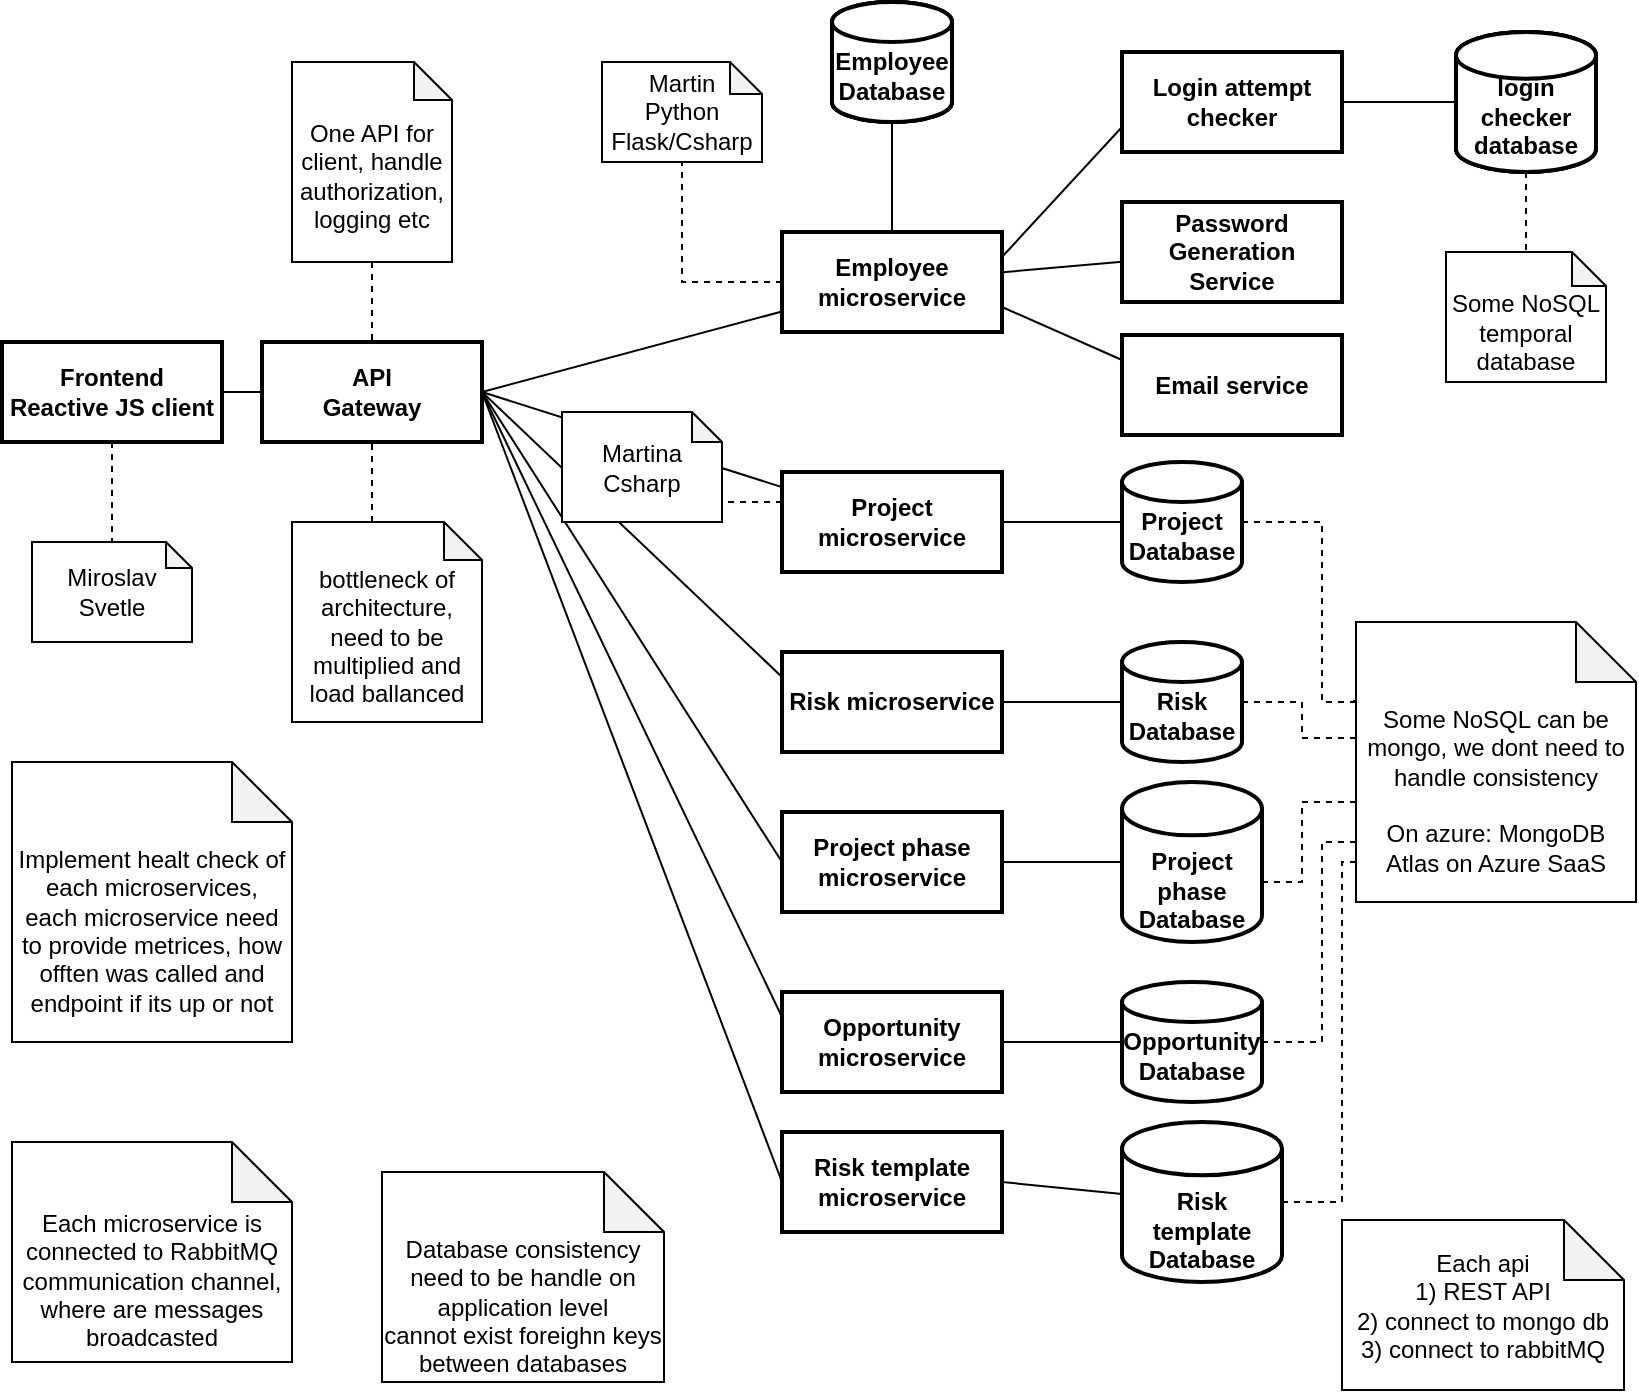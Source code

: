 <mxfile version="21.2.3" type="google">
  <diagram name="Stránka-1" id="uwl8ab2JNrWv31Y4u0zx">
    <mxGraphModel grid="1" page="1" gridSize="10" guides="1" tooltips="1" connect="1" arrows="1" fold="1" pageScale="1" pageWidth="827" pageHeight="1169" math="0" shadow="0">
      <root>
        <mxCell id="0" />
        <mxCell id="1" parent="0" />
        <mxCell id="69hqdWO1XFi4Cxc47hLE-2" style="edgeStyle=orthogonalEdgeStyle;rounded=0;orthogonalLoop=1;jettySize=auto;html=1;endArrow=none;endFill=0;" edge="1" parent="1" source="xg2BrnEvIoWSySNz5MbH-3" target="69hqdWO1XFi4Cxc47hLE-1">
          <mxGeometry relative="1" as="geometry" />
        </mxCell>
        <mxCell id="xg2BrnEvIoWSySNz5MbH-3" value="API&lt;br&gt;Gateway" style="html=1;whiteSpace=wrap;" vertex="1" parent="1">
          <mxGeometry x="140" y="200" width="110" height="50" as="geometry" />
        </mxCell>
        <mxCell id="xg2BrnEvIoWSySNz5MbH-4" value="Employee microservice" style="html=1;whiteSpace=wrap;" vertex="1" parent="1">
          <mxGeometry x="400" y="145" width="110" height="50" as="geometry" />
        </mxCell>
        <mxCell id="xg2BrnEvIoWSySNz5MbH-5" value="&lt;br&gt;Employee&lt;br&gt;Database" style="strokeWidth=2;html=1;shape=mxgraph.flowchart.database;whiteSpace=wrap;" vertex="1" parent="1">
          <mxGeometry x="425" y="30" width="60" height="60" as="geometry" />
        </mxCell>
        <mxCell id="69hqdWO1XFi4Cxc47hLE-6" style="edgeStyle=orthogonalEdgeStyle;rounded=0;orthogonalLoop=1;jettySize=auto;html=1;endArrow=none;endFill=0;dashed=1;" edge="1" parent="1" source="xg2BrnEvIoWSySNz5MbH-7" target="Dra0QNxIgkLAdRRXryqH-5">
          <mxGeometry relative="1" as="geometry">
            <Array as="points">
              <mxPoint x="390" y="280" />
              <mxPoint x="390" y="280" />
            </Array>
          </mxGeometry>
        </mxCell>
        <mxCell id="xg2BrnEvIoWSySNz5MbH-7" value="Project microservice" style="html=1;whiteSpace=wrap;" vertex="1" parent="1">
          <mxGeometry x="400" y="265" width="110" height="50" as="geometry" />
        </mxCell>
        <mxCell id="UUW0Z_iSMbLDp8S3WXfS-2" style="edgeStyle=orthogonalEdgeStyle;rounded=0;orthogonalLoop=1;jettySize=auto;html=1;entryX=-0.007;entryY=0.257;entryDx=0;entryDy=0;entryPerimeter=0;endArrow=none;endFill=0;dashed=1;" edge="1" parent="1" source="xg2BrnEvIoWSySNz5MbH-8" target="UUW0Z_iSMbLDp8S3WXfS-1">
          <mxGeometry relative="1" as="geometry">
            <Array as="points">
              <mxPoint x="670" y="290" />
              <mxPoint x="670" y="380" />
              <mxPoint x="686" y="380" />
            </Array>
          </mxGeometry>
        </mxCell>
        <mxCell id="xg2BrnEvIoWSySNz5MbH-8" value="&lt;br&gt;Project&lt;br&gt;Database" style="strokeWidth=2;html=1;shape=mxgraph.flowchart.database;whiteSpace=wrap;fontStyle=1" vertex="1" parent="1">
          <mxGeometry x="570" y="260" width="60" height="60" as="geometry" />
        </mxCell>
        <mxCell id="xg2BrnEvIoWSySNz5MbH-11" value="" style="endArrow=none;html=1;rounded=0;exitX=1;exitY=0.5;exitDx=0;exitDy=0;" edge="1" parent="1" source="xg2BrnEvIoWSySNz5MbH-3" target="xg2BrnEvIoWSySNz5MbH-7">
          <mxGeometry width="50" height="50" relative="1" as="geometry">
            <mxPoint x="350" y="244.062" as="sourcePoint" />
            <mxPoint x="439" y="65" as="targetPoint" />
          </mxGeometry>
        </mxCell>
        <mxCell id="xg2BrnEvIoWSySNz5MbH-12" value="Email service" style="html=1;whiteSpace=wrap;" vertex="1" parent="1">
          <mxGeometry x="570" y="196.5" width="110" height="50" as="geometry" />
        </mxCell>
        <mxCell id="xg2BrnEvIoWSySNz5MbH-13" value="" style="endArrow=none;html=1;rounded=0;entryX=0;entryY=0.25;entryDx=0;entryDy=0;exitX=1;exitY=0.75;exitDx=0;exitDy=0;" edge="1" parent="1" source="xg2BrnEvIoWSySNz5MbH-4" target="xg2BrnEvIoWSySNz5MbH-12">
          <mxGeometry width="50" height="50" relative="1" as="geometry">
            <mxPoint x="180" y="206" as="sourcePoint" />
            <mxPoint x="410" y="185" as="targetPoint" />
          </mxGeometry>
        </mxCell>
        <mxCell id="xg2BrnEvIoWSySNz5MbH-17" value="Password Generation&lt;br&gt;Service" style="html=1;whiteSpace=wrap;" vertex="1" parent="1">
          <mxGeometry x="570" y="130" width="110" height="50" as="geometry" />
        </mxCell>
        <mxCell id="xg2BrnEvIoWSySNz5MbH-18" value="" style="endArrow=none;html=1;rounded=0;" edge="1" parent="1" source="xg2BrnEvIoWSySNz5MbH-4" target="xg2BrnEvIoWSySNz5MbH-17">
          <mxGeometry width="50" height="50" relative="1" as="geometry">
            <mxPoint x="520" y="170" as="sourcePoint" />
            <mxPoint x="690" y="140" as="targetPoint" />
          </mxGeometry>
        </mxCell>
        <mxCell id="xg2BrnEvIoWSySNz5MbH-19" value="Login attempt checker" style="html=1;whiteSpace=wrap;" vertex="1" parent="1">
          <mxGeometry x="570" y="55" width="110" height="50" as="geometry" />
        </mxCell>
        <mxCell id="xg2BrnEvIoWSySNz5MbH-20" value="" style="endArrow=none;html=1;rounded=0;exitX=1;exitY=0.25;exitDx=0;exitDy=0;entryX=0;entryY=0.75;entryDx=0;entryDy=0;" edge="1" parent="1" source="xg2BrnEvIoWSySNz5MbH-4" target="xg2BrnEvIoWSySNz5MbH-19">
          <mxGeometry width="50" height="50" relative="1" as="geometry">
            <mxPoint x="501" y="155" as="sourcePoint" />
            <mxPoint x="579" y="100" as="targetPoint" />
          </mxGeometry>
        </mxCell>
        <mxCell id="xg2BrnEvIoWSySNz5MbH-21" value="&lt;br&gt;login&lt;br&gt;checker&lt;br&gt;database" style="strokeWidth=2;html=1;shape=mxgraph.flowchart.database;whiteSpace=wrap;" vertex="1" parent="1">
          <mxGeometry x="737" y="45" width="70" height="70" as="geometry" />
        </mxCell>
        <mxCell id="xg2BrnEvIoWSySNz5MbH-22" value="" style="endArrow=none;html=1;rounded=0;" edge="1" parent="1" source="xg2BrnEvIoWSySNz5MbH-19" target="xg2BrnEvIoWSySNz5MbH-21">
          <mxGeometry width="50" height="50" relative="1" as="geometry">
            <mxPoint x="512" y="155" as="sourcePoint" />
            <mxPoint x="588" y="115" as="targetPoint" />
          </mxGeometry>
        </mxCell>
        <mxCell id="xg2BrnEvIoWSySNz5MbH-24" value="" style="endArrow=none;html=1;rounded=0;" edge="1" parent="1" source="xg2BrnEvIoWSySNz5MbH-5" target="xg2BrnEvIoWSySNz5MbH-4">
          <mxGeometry width="50" height="50" relative="1" as="geometry">
            <mxPoint x="690" y="90" as="sourcePoint" />
            <mxPoint x="760" y="90" as="targetPoint" />
          </mxGeometry>
        </mxCell>
        <mxCell id="xg2BrnEvIoWSySNz5MbH-25" value="" style="endArrow=none;html=1;rounded=0;" edge="1" parent="1" source="xg2BrnEvIoWSySNz5MbH-7" target="xg2BrnEvIoWSySNz5MbH-8">
          <mxGeometry width="50" height="50" relative="1" as="geometry">
            <mxPoint x="520" y="197" as="sourcePoint" />
            <mxPoint x="620" y="290" as="targetPoint" />
          </mxGeometry>
        </mxCell>
        <mxCell id="m9TuUdlifSfDN-fBkJ4Z-1" value="&lt;br&gt;Some NoSQL temporal database" style="shape=note;whiteSpace=wrap;html=1;backgroundOutline=1;darkOpacity=0.05;size=17;" vertex="1" parent="1">
          <mxGeometry x="732" y="155" width="80" height="65" as="geometry" />
        </mxCell>
        <mxCell id="m9TuUdlifSfDN-fBkJ4Z-2" value="" style="endArrow=none;html=1;rounded=0;dashed=1;" edge="1" parent="1" source="xg2BrnEvIoWSySNz5MbH-21" target="m9TuUdlifSfDN-fBkJ4Z-1">
          <mxGeometry width="50" height="50" relative="1" as="geometry">
            <mxPoint x="677" y="90" as="sourcePoint" />
            <mxPoint x="747" y="90" as="targetPoint" />
          </mxGeometry>
        </mxCell>
        <mxCell id="PNd17i-r5ypCwwzc9HIO-3" value="" style="endArrow=none;html=1;rounded=0;exitX=1;exitY=0.5;exitDx=0;exitDy=0;" edge="1" parent="1" source="xg2BrnEvIoWSySNz5MbH-3" target="xg2BrnEvIoWSySNz5MbH-4">
          <mxGeometry width="50" height="50" relative="1" as="geometry">
            <mxPoint x="350" y="203" as="sourcePoint" />
            <mxPoint x="410" y="281" as="targetPoint" />
          </mxGeometry>
        </mxCell>
        <mxCell id="d26m46aapRvfY2NJ-9Mn-1" value="Risk microservice" style="html=1;whiteSpace=wrap;" vertex="1" parent="1">
          <mxGeometry x="400" y="355" width="110" height="50" as="geometry" />
        </mxCell>
        <mxCell id="UUW0Z_iSMbLDp8S3WXfS-3" style="edgeStyle=orthogonalEdgeStyle;rounded=0;orthogonalLoop=1;jettySize=auto;html=1;endArrow=none;endFill=0;dashed=1;" edge="1" parent="1" source="d26m46aapRvfY2NJ-9Mn-2" target="UUW0Z_iSMbLDp8S3WXfS-1">
          <mxGeometry relative="1" as="geometry">
            <Array as="points">
              <mxPoint x="660" y="380" />
              <mxPoint x="660" y="398" />
            </Array>
          </mxGeometry>
        </mxCell>
        <mxCell id="d26m46aapRvfY2NJ-9Mn-2" value="&lt;br&gt;Risk&lt;br&gt;Database" style="strokeWidth=2;html=1;shape=mxgraph.flowchart.database;whiteSpace=wrap;fontStyle=1" vertex="1" parent="1">
          <mxGeometry x="570" y="350" width="60" height="60" as="geometry" />
        </mxCell>
        <mxCell id="d26m46aapRvfY2NJ-9Mn-3" value="" style="endArrow=none;html=1;rounded=0;" edge="1" parent="1" source="d26m46aapRvfY2NJ-9Mn-1" target="d26m46aapRvfY2NJ-9Mn-2">
          <mxGeometry width="50" height="50" relative="1" as="geometry">
            <mxPoint x="520" y="287" as="sourcePoint" />
            <mxPoint x="620" y="380" as="targetPoint" />
          </mxGeometry>
        </mxCell>
        <mxCell id="d26m46aapRvfY2NJ-9Mn-4" value="Project phase microservice" style="html=1;whiteSpace=wrap;" vertex="1" parent="1">
          <mxGeometry x="400" y="435" width="110" height="50" as="geometry" />
        </mxCell>
        <mxCell id="UUW0Z_iSMbLDp8S3WXfS-4" style="edgeStyle=orthogonalEdgeStyle;rounded=0;orthogonalLoop=1;jettySize=auto;html=1;endArrow=none;endFill=0;dashed=1;" edge="1" parent="1" source="d26m46aapRvfY2NJ-9Mn-5" target="UUW0Z_iSMbLDp8S3WXfS-1">
          <mxGeometry relative="1" as="geometry">
            <Array as="points">
              <mxPoint x="660" y="470" />
              <mxPoint x="660" y="430" />
            </Array>
          </mxGeometry>
        </mxCell>
        <mxCell id="d26m46aapRvfY2NJ-9Mn-5" value="&lt;br&gt;&lt;br&gt;Project&lt;br&gt;phase&lt;br&gt;Database" style="strokeWidth=2;html=1;shape=mxgraph.flowchart.database;whiteSpace=wrap;fontStyle=1" vertex="1" parent="1">
          <mxGeometry x="570" y="420" width="70" height="80" as="geometry" />
        </mxCell>
        <mxCell id="d26m46aapRvfY2NJ-9Mn-6" value="" style="endArrow=none;html=1;rounded=0;" edge="1" parent="1" source="d26m46aapRvfY2NJ-9Mn-4" target="d26m46aapRvfY2NJ-9Mn-5">
          <mxGeometry width="50" height="50" relative="1" as="geometry">
            <mxPoint x="520" y="367" as="sourcePoint" />
            <mxPoint x="620" y="460" as="targetPoint" />
          </mxGeometry>
        </mxCell>
        <mxCell id="d26m46aapRvfY2NJ-9Mn-7" value="Opportunity microservice" style="html=1;whiteSpace=wrap;fontStyle=1;strokeWidth=2;" vertex="1" parent="1">
          <mxGeometry x="400" y="525" width="110" height="50" as="geometry" />
        </mxCell>
        <mxCell id="UUW0Z_iSMbLDp8S3WXfS-5" style="edgeStyle=orthogonalEdgeStyle;rounded=0;orthogonalLoop=1;jettySize=auto;html=1;endArrow=none;endFill=0;dashed=1;" edge="1" parent="1" source="d26m46aapRvfY2NJ-9Mn-8" target="UUW0Z_iSMbLDp8S3WXfS-1">
          <mxGeometry relative="1" as="geometry">
            <Array as="points">
              <mxPoint x="670" y="550" />
              <mxPoint x="670" y="450" />
            </Array>
          </mxGeometry>
        </mxCell>
        <mxCell id="d26m46aapRvfY2NJ-9Mn-8" value="&lt;br&gt;Opportunity&lt;br&gt;Database" style="strokeWidth=2;html=1;shape=mxgraph.flowchart.database;whiteSpace=wrap;fontStyle=1" vertex="1" parent="1">
          <mxGeometry x="570" y="520" width="70" height="60" as="geometry" />
        </mxCell>
        <mxCell id="d26m46aapRvfY2NJ-9Mn-9" value="" style="endArrow=none;html=1;rounded=0;" edge="1" parent="1" source="d26m46aapRvfY2NJ-9Mn-7" target="d26m46aapRvfY2NJ-9Mn-8">
          <mxGeometry width="50" height="50" relative="1" as="geometry">
            <mxPoint x="520" y="457" as="sourcePoint" />
            <mxPoint x="620" y="550" as="targetPoint" />
          </mxGeometry>
        </mxCell>
        <mxCell id="d26m46aapRvfY2NJ-9Mn-10" value="" style="endArrow=none;html=1;rounded=0;entryX=0;entryY=0.25;entryDx=0;entryDy=0;exitX=1;exitY=0.5;exitDx=0;exitDy=0;" edge="1" parent="1" source="xg2BrnEvIoWSySNz5MbH-3" target="d26m46aapRvfY2NJ-9Mn-1">
          <mxGeometry width="50" height="50" relative="1" as="geometry">
            <mxPoint x="323" y="245" as="sourcePoint" />
            <mxPoint x="410" y="276" as="targetPoint" />
          </mxGeometry>
        </mxCell>
        <mxCell id="d26m46aapRvfY2NJ-9Mn-11" value="" style="endArrow=none;html=1;rounded=0;entryX=0;entryY=0.5;entryDx=0;entryDy=0;exitX=1;exitY=0.5;exitDx=0;exitDy=0;" edge="1" parent="1" source="xg2BrnEvIoWSySNz5MbH-3" target="d26m46aapRvfY2NJ-9Mn-4">
          <mxGeometry width="50" height="50" relative="1" as="geometry">
            <mxPoint x="322.5" y="245" as="sourcePoint" />
            <mxPoint x="410" y="378" as="targetPoint" />
          </mxGeometry>
        </mxCell>
        <mxCell id="d26m46aapRvfY2NJ-9Mn-12" value="" style="endArrow=none;html=1;rounded=0;entryX=0;entryY=0.25;entryDx=0;entryDy=0;exitX=1;exitY=0.5;exitDx=0;exitDy=0;" edge="1" parent="1" source="xg2BrnEvIoWSySNz5MbH-3" target="d26m46aapRvfY2NJ-9Mn-7">
          <mxGeometry width="50" height="50" relative="1" as="geometry">
            <mxPoint x="322.5" y="245" as="sourcePoint" />
            <mxPoint x="448" y="445" as="targetPoint" />
          </mxGeometry>
        </mxCell>
        <mxCell id="d26m46aapRvfY2NJ-9Mn-13" value="&lt;br&gt;&lt;br&gt;Each microservice is connected to RabbitMQ communication channel, where are messages broadcasted&lt;br&gt;" style="shape=note;whiteSpace=wrap;html=1;backgroundOutline=1;darkOpacity=0.05;" vertex="1" parent="1">
          <mxGeometry x="15" y="600" width="140" height="110" as="geometry" />
        </mxCell>
        <mxCell id="d26m46aapRvfY2NJ-9Mn-15" value="&lt;br&gt;&lt;br&gt;Database consistency need to be handle on application level&lt;br&gt;cannot exist foreighn keys between databases" style="shape=note;whiteSpace=wrap;html=1;backgroundOutline=1;darkOpacity=0.05;" vertex="1" parent="1">
          <mxGeometry x="200" y="615" width="141" height="105" as="geometry" />
        </mxCell>
        <mxCell id="UUW0Z_iSMbLDp8S3WXfS-1" value="&lt;br&gt;&lt;br&gt;Some NoSQL can be mongo, we dont need to handle consistency&lt;br&gt;&lt;br&gt;On azure: MongoDB Atlas on Azure SaaS" style="shape=note;whiteSpace=wrap;html=1;backgroundOutline=1;darkOpacity=0.05;" vertex="1" parent="1">
          <mxGeometry x="687" y="340" width="140" height="140" as="geometry" />
        </mxCell>
        <mxCell id="UUW0Z_iSMbLDp8S3WXfS-6" value="&lt;br&gt;&lt;br&gt;Implement healt check of each microservices,&lt;br&gt;each microservice need to provide metrices, how offten was called and endpoint if its up or not" style="shape=note;whiteSpace=wrap;html=1;backgroundOutline=1;darkOpacity=0.05;" vertex="1" parent="1">
          <mxGeometry x="15" y="410" width="140" height="140" as="geometry" />
        </mxCell>
        <mxCell id="YGO5vYaP6rsr01UVL_B3-1" value="Risk template microservice" style="html=1;whiteSpace=wrap;fontStyle=1;strokeWidth=2;" vertex="1" parent="1">
          <mxGeometry x="400" y="595" width="110" height="50" as="geometry" />
        </mxCell>
        <mxCell id="YGO5vYaP6rsr01UVL_B3-2" value="&lt;br&gt;&lt;br&gt;Risk&lt;br&gt;template&lt;br&gt;Database" style="strokeWidth=2;html=1;shape=mxgraph.flowchart.database;whiteSpace=wrap;fontStyle=1" vertex="1" parent="1">
          <mxGeometry x="570" y="590" width="80" height="80" as="geometry" />
        </mxCell>
        <mxCell id="YGO5vYaP6rsr01UVL_B3-3" value="" style="endArrow=none;html=1;rounded=0;exitX=1;exitY=0.5;exitDx=0;exitDy=0;" edge="1" parent="1" source="YGO5vYaP6rsr01UVL_B3-1" target="YGO5vYaP6rsr01UVL_B3-2">
          <mxGeometry width="50" height="50" relative="1" as="geometry">
            <mxPoint x="520" y="527" as="sourcePoint" />
            <mxPoint x="620" y="620" as="targetPoint" />
          </mxGeometry>
        </mxCell>
        <mxCell id="YGO5vYaP6rsr01UVL_B3-4" value="" style="endArrow=none;html=1;rounded=0;exitX=1;exitY=0.5;exitDx=0;exitDy=0;entryX=0;entryY=0.5;entryDx=0;entryDy=0;" edge="1" parent="1" source="xg2BrnEvIoWSySNz5MbH-3" target="YGO5vYaP6rsr01UVL_B3-1">
          <mxGeometry width="50" height="50" relative="1" as="geometry">
            <mxPoint x="190" y="232" as="sourcePoint" />
            <mxPoint x="410" y="548" as="targetPoint" />
          </mxGeometry>
        </mxCell>
        <mxCell id="YGO5vYaP6rsr01UVL_B3-5" style="edgeStyle=orthogonalEdgeStyle;rounded=0;orthogonalLoop=1;jettySize=auto;html=1;endArrow=none;endFill=0;dashed=1;" edge="1" parent="1" source="YGO5vYaP6rsr01UVL_B3-2" target="UUW0Z_iSMbLDp8S3WXfS-1">
          <mxGeometry relative="1" as="geometry">
            <Array as="points">
              <mxPoint x="680" y="630" />
              <mxPoint x="680" y="460" />
            </Array>
            <mxPoint x="650" y="560" as="sourcePoint" />
            <mxPoint x="697" y="460" as="targetPoint" />
          </mxGeometry>
        </mxCell>
        <mxCell id="Dra0QNxIgkLAdRRXryqH-1" value="Miroslav&lt;br&gt;Svetle" style="shape=note;whiteSpace=wrap;html=1;backgroundOutline=1;darkOpacity=0.05;size=13;" vertex="1" parent="1">
          <mxGeometry x="25" y="300" width="80" height="50" as="geometry" />
        </mxCell>
        <mxCell id="Dra0QNxIgkLAdRRXryqH-2" style="edgeStyle=orthogonalEdgeStyle;rounded=0;orthogonalLoop=1;jettySize=auto;html=1;dashed=1;endArrow=none;endFill=0;exitX=0.5;exitY=1;exitDx=0;exitDy=0;" edge="1" parent="1" source="69hqdWO1XFi4Cxc47hLE-1" target="Dra0QNxIgkLAdRRXryqH-1">
          <mxGeometry relative="1" as="geometry">
            <mxPoint x="135" y="155" as="sourcePoint" />
            <mxPoint x="135" y="207" as="targetPoint" />
          </mxGeometry>
        </mxCell>
        <mxCell id="Dra0QNxIgkLAdRRXryqH-3" value="Martin&lt;br&gt;Python&lt;br&gt;Flask/Csharp" style="shape=note;whiteSpace=wrap;html=1;backgroundOutline=1;darkOpacity=0.05;size=16;" vertex="1" parent="1">
          <mxGeometry x="310" y="60" width="80" height="50" as="geometry" />
        </mxCell>
        <mxCell id="Dra0QNxIgkLAdRRXryqH-4" style="edgeStyle=orthogonalEdgeStyle;rounded=0;orthogonalLoop=1;jettySize=auto;html=1;dashed=1;endArrow=none;endFill=0;" edge="1" parent="1" source="xg2BrnEvIoWSySNz5MbH-4" target="Dra0QNxIgkLAdRRXryqH-3">
          <mxGeometry relative="1" as="geometry">
            <mxPoint x="135" y="257" as="sourcePoint" />
            <mxPoint x="80" y="325" as="targetPoint" />
          </mxGeometry>
        </mxCell>
        <mxCell id="Dra0QNxIgkLAdRRXryqH-10" value="Each api&lt;br&gt;1) REST API&lt;br&gt;2) connect to mongo db&lt;br&gt;3) connect to rabbitMQ" style="shape=note;whiteSpace=wrap;html=1;backgroundOutline=1;darkOpacity=0.05;" vertex="1" parent="1">
          <mxGeometry x="680" y="639" width="141" height="85" as="geometry" />
        </mxCell>
        <mxCell id="69hqdWO1XFi4Cxc47hLE-1" value="Frontend&lt;br&gt;Reactive JS client" style="html=1;whiteSpace=wrap;" vertex="1" parent="1">
          <mxGeometry x="10" y="200" width="110" height="50" as="geometry" />
        </mxCell>
        <mxCell id="Dra0QNxIgkLAdRRXryqH-5" value="Martina&lt;br&gt;Csharp" style="shape=note;whiteSpace=wrap;html=1;backgroundOutline=1;darkOpacity=0.05;size=15;" vertex="1" parent="1">
          <mxGeometry x="290" y="235" width="80" height="55" as="geometry" />
        </mxCell>
        <mxCell id="69hqdWO1XFi4Cxc47hLE-5" style="edgeStyle=orthogonalEdgeStyle;rounded=0;orthogonalLoop=1;jettySize=auto;html=1;dashed=1;endArrow=none;endFill=0;" edge="1" parent="1" source="69hqdWO1XFi4Cxc47hLE-4" target="xg2BrnEvIoWSySNz5MbH-3">
          <mxGeometry relative="1" as="geometry" />
        </mxCell>
        <mxCell id="69hqdWO1XFi4Cxc47hLE-4" value="&lt;br&gt;One API for client, handle authorization, logging etc" style="shape=note;whiteSpace=wrap;html=1;backgroundOutline=1;darkOpacity=0.05;size=19;" vertex="1" parent="1">
          <mxGeometry x="155" y="60" width="80" height="100" as="geometry" />
        </mxCell>
        <mxCell id="69hqdWO1XFi4Cxc47hLE-9" style="edgeStyle=orthogonalEdgeStyle;rounded=0;orthogonalLoop=1;jettySize=auto;html=1;endArrow=none;endFill=0;dashed=1;" edge="1" parent="1" source="69hqdWO1XFi4Cxc47hLE-8" target="xg2BrnEvIoWSySNz5MbH-3">
          <mxGeometry relative="1" as="geometry">
            <Array as="points">
              <mxPoint x="195" y="280" />
              <mxPoint x="195" y="280" />
            </Array>
          </mxGeometry>
        </mxCell>
        <mxCell id="69hqdWO1XFi4Cxc47hLE-8" value="&lt;br&gt;bottleneck of architecture, need to be multiplied and load ballanced" style="shape=note;whiteSpace=wrap;html=1;backgroundOutline=1;darkOpacity=0.05;size=19;" vertex="1" parent="1">
          <mxGeometry x="155" y="290" width="95" height="100" as="geometry" />
        </mxCell>
        <mxCell id="hNaE0RnTLsZHtdYQVoTV-1" value="Frontend&lt;br&gt;Reactive JS client" style="html=1;whiteSpace=wrap;fontStyle=1;strokeWidth=2;" vertex="1" parent="1">
          <mxGeometry x="10" y="200" width="110" height="50" as="geometry" />
        </mxCell>
        <mxCell id="hNaE0RnTLsZHtdYQVoTV-2" value="API&lt;br&gt;Gateway" style="html=1;whiteSpace=wrap;fontStyle=1;strokeWidth=2;" vertex="1" parent="1">
          <mxGeometry x="140" y="200" width="110" height="50" as="geometry" />
        </mxCell>
        <mxCell id="hNaE0RnTLsZHtdYQVoTV-3" value="Employee microservice" style="html=1;whiteSpace=wrap;" vertex="1" parent="1">
          <mxGeometry x="400" y="145" width="110" height="50" as="geometry" />
        </mxCell>
        <mxCell id="hNaE0RnTLsZHtdYQVoTV-4" value="&lt;br&gt;Employee&lt;br&gt;Database" style="strokeWidth=2;html=1;shape=mxgraph.flowchart.database;whiteSpace=wrap;" vertex="1" parent="1">
          <mxGeometry x="425" y="30" width="60" height="60" as="geometry" />
        </mxCell>
        <mxCell id="hNaE0RnTLsZHtdYQVoTV-5" value="&lt;br&gt;login&lt;br&gt;checker&lt;br&gt;database" style="strokeWidth=2;html=1;shape=mxgraph.flowchart.database;whiteSpace=wrap;" vertex="1" parent="1">
          <mxGeometry x="737" y="45" width="70" height="70" as="geometry" />
        </mxCell>
        <mxCell id="hNaE0RnTLsZHtdYQVoTV-6" value="Email service" style="html=1;whiteSpace=wrap;" vertex="1" parent="1">
          <mxGeometry x="570" y="196.5" width="110" height="50" as="geometry" />
        </mxCell>
        <mxCell id="hNaE0RnTLsZHtdYQVoTV-7" value="Password Generation&lt;br&gt;Service" style="html=1;whiteSpace=wrap;" vertex="1" parent="1">
          <mxGeometry x="570" y="130" width="110" height="50" as="geometry" />
        </mxCell>
        <mxCell id="hNaE0RnTLsZHtdYQVoTV-8" value="&lt;br&gt;login&lt;br&gt;checker&lt;br&gt;database" style="strokeWidth=2;html=1;shape=mxgraph.flowchart.database;whiteSpace=wrap;fontStyle=1" vertex="1" parent="1">
          <mxGeometry x="737" y="45" width="70" height="70" as="geometry" />
        </mxCell>
        <mxCell id="hNaE0RnTLsZHtdYQVoTV-9" value="Password Generation&lt;br&gt;Service" style="html=1;whiteSpace=wrap;fontStyle=1;strokeWidth=2;" vertex="1" parent="1">
          <mxGeometry x="570" y="130" width="110" height="50" as="geometry" />
        </mxCell>
        <mxCell id="hNaE0RnTLsZHtdYQVoTV-10" value="Email service" style="html=1;whiteSpace=wrap;fontStyle=1;strokeWidth=2;" vertex="1" parent="1">
          <mxGeometry x="570" y="196.5" width="110" height="50" as="geometry" />
        </mxCell>
        <mxCell id="hNaE0RnTLsZHtdYQVoTV-11" value="Login attempt checker" style="html=1;whiteSpace=wrap;fontStyle=1;strokeWidth=2;" vertex="1" parent="1">
          <mxGeometry x="570" y="55" width="110" height="50" as="geometry" />
        </mxCell>
        <mxCell id="hNaE0RnTLsZHtdYQVoTV-12" value="Employee microservice" style="html=1;whiteSpace=wrap;fontStyle=1;strokeWidth=2;" vertex="1" parent="1">
          <mxGeometry x="400" y="145" width="110" height="50" as="geometry" />
        </mxCell>
        <mxCell id="hNaE0RnTLsZHtdYQVoTV-13" value="&lt;br&gt;Employee&lt;br&gt;Database" style="strokeWidth=2;html=1;shape=mxgraph.flowchart.database;whiteSpace=wrap;fontStyle=1" vertex="1" parent="1">
          <mxGeometry x="425" y="30" width="60" height="60" as="geometry" />
        </mxCell>
        <mxCell id="hNaE0RnTLsZHtdYQVoTV-14" value="Project microservice" style="html=1;whiteSpace=wrap;fontStyle=1;strokeWidth=2;" vertex="1" parent="1">
          <mxGeometry x="400" y="265" width="110" height="50" as="geometry" />
        </mxCell>
        <mxCell id="hNaE0RnTLsZHtdYQVoTV-15" value="Risk microservice" style="html=1;whiteSpace=wrap;fontStyle=1;strokeWidth=2;" vertex="1" parent="1">
          <mxGeometry x="400" y="355" width="110" height="50" as="geometry" />
        </mxCell>
        <mxCell id="hNaE0RnTLsZHtdYQVoTV-16" value="Project phase microservice" style="html=1;whiteSpace=wrap;fontStyle=1;strokeWidth=2;" vertex="1" parent="1">
          <mxGeometry x="400" y="435" width="110" height="50" as="geometry" />
        </mxCell>
      </root>
    </mxGraphModel>
  </diagram>
</mxfile>
